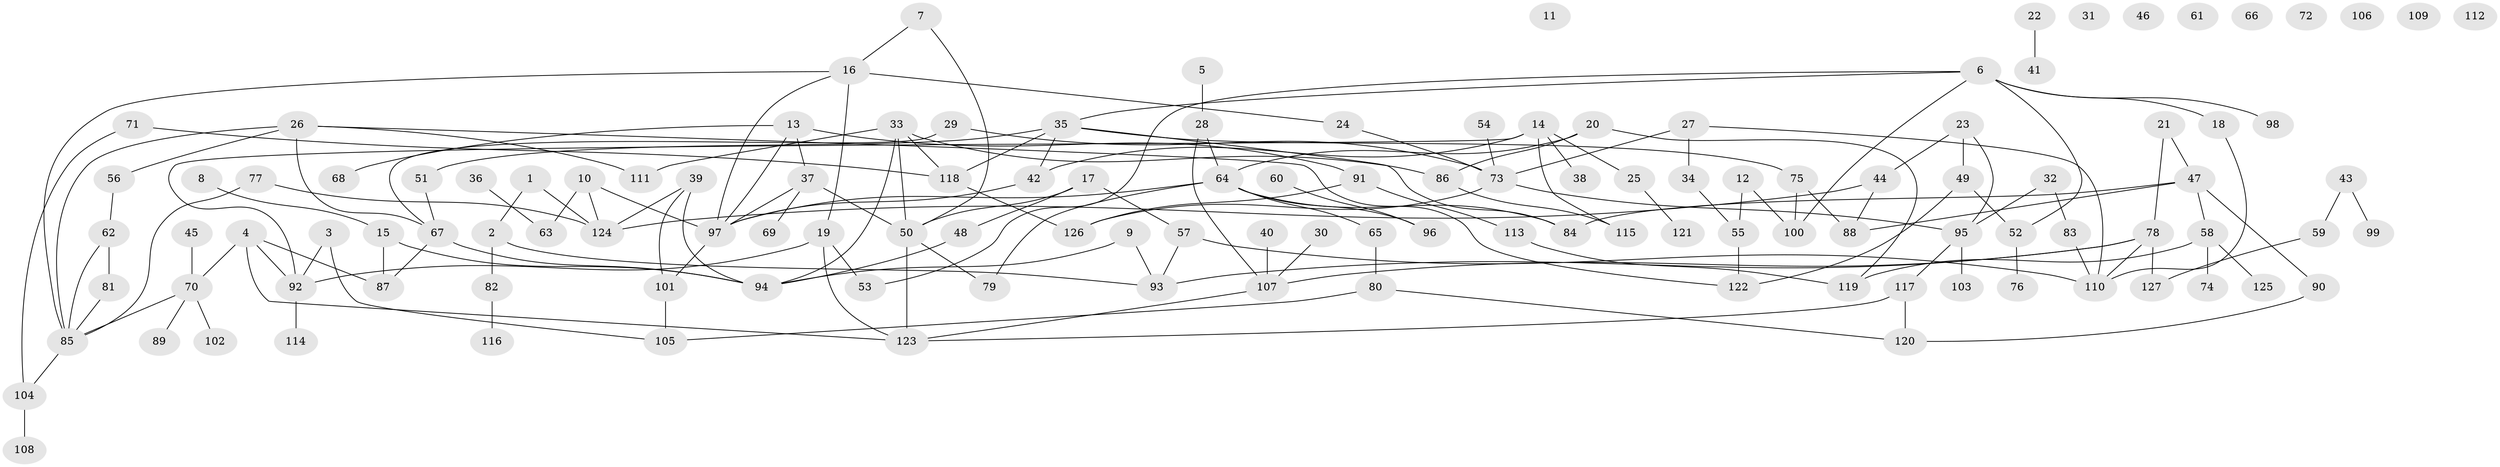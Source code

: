 // Generated by graph-tools (version 1.1) at 2025/49/03/09/25 03:49:09]
// undirected, 127 vertices, 167 edges
graph export_dot {
graph [start="1"]
  node [color=gray90,style=filled];
  1;
  2;
  3;
  4;
  5;
  6;
  7;
  8;
  9;
  10;
  11;
  12;
  13;
  14;
  15;
  16;
  17;
  18;
  19;
  20;
  21;
  22;
  23;
  24;
  25;
  26;
  27;
  28;
  29;
  30;
  31;
  32;
  33;
  34;
  35;
  36;
  37;
  38;
  39;
  40;
  41;
  42;
  43;
  44;
  45;
  46;
  47;
  48;
  49;
  50;
  51;
  52;
  53;
  54;
  55;
  56;
  57;
  58;
  59;
  60;
  61;
  62;
  63;
  64;
  65;
  66;
  67;
  68;
  69;
  70;
  71;
  72;
  73;
  74;
  75;
  76;
  77;
  78;
  79;
  80;
  81;
  82;
  83;
  84;
  85;
  86;
  87;
  88;
  89;
  90;
  91;
  92;
  93;
  94;
  95;
  96;
  97;
  98;
  99;
  100;
  101;
  102;
  103;
  104;
  105;
  106;
  107;
  108;
  109;
  110;
  111;
  112;
  113;
  114;
  115;
  116;
  117;
  118;
  119;
  120;
  121;
  122;
  123;
  124;
  125;
  126;
  127;
  1 -- 2;
  1 -- 124;
  2 -- 82;
  2 -- 93;
  3 -- 92;
  3 -- 105;
  4 -- 70;
  4 -- 87;
  4 -- 92;
  4 -- 123;
  5 -- 28;
  6 -- 18;
  6 -- 35;
  6 -- 52;
  6 -- 53;
  6 -- 98;
  6 -- 100;
  7 -- 16;
  7 -- 50;
  8 -- 15;
  9 -- 93;
  9 -- 94;
  10 -- 63;
  10 -- 97;
  10 -- 124;
  12 -- 55;
  12 -- 100;
  13 -- 37;
  13 -- 68;
  13 -- 91;
  13 -- 97;
  14 -- 25;
  14 -- 38;
  14 -- 42;
  14 -- 92;
  14 -- 115;
  15 -- 87;
  15 -- 94;
  16 -- 19;
  16 -- 24;
  16 -- 85;
  16 -- 97;
  17 -- 48;
  17 -- 50;
  17 -- 57;
  18 -- 110;
  19 -- 53;
  19 -- 92;
  19 -- 123;
  20 -- 64;
  20 -- 86;
  20 -- 119;
  21 -- 47;
  21 -- 78;
  22 -- 41;
  23 -- 44;
  23 -- 49;
  23 -- 95;
  24 -- 73;
  25 -- 121;
  26 -- 56;
  26 -- 67;
  26 -- 85;
  26 -- 111;
  26 -- 122;
  27 -- 34;
  27 -- 73;
  27 -- 110;
  28 -- 64;
  28 -- 107;
  29 -- 67;
  29 -- 73;
  30 -- 107;
  32 -- 83;
  32 -- 95;
  33 -- 50;
  33 -- 86;
  33 -- 94;
  33 -- 111;
  33 -- 118;
  34 -- 55;
  35 -- 42;
  35 -- 51;
  35 -- 75;
  35 -- 84;
  35 -- 118;
  36 -- 63;
  37 -- 50;
  37 -- 69;
  37 -- 97;
  39 -- 94;
  39 -- 101;
  39 -- 124;
  40 -- 107;
  42 -- 97;
  43 -- 59;
  43 -- 99;
  44 -- 88;
  44 -- 124;
  45 -- 70;
  47 -- 58;
  47 -- 84;
  47 -- 88;
  47 -- 90;
  48 -- 94;
  49 -- 52;
  49 -- 122;
  50 -- 79;
  50 -- 123;
  51 -- 67;
  52 -- 76;
  54 -- 73;
  55 -- 122;
  56 -- 62;
  57 -- 93;
  57 -- 110;
  58 -- 74;
  58 -- 119;
  58 -- 125;
  59 -- 127;
  60 -- 96;
  62 -- 81;
  62 -- 85;
  64 -- 65;
  64 -- 79;
  64 -- 84;
  64 -- 96;
  64 -- 97;
  65 -- 80;
  67 -- 87;
  67 -- 94;
  70 -- 85;
  70 -- 89;
  70 -- 102;
  71 -- 104;
  71 -- 118;
  73 -- 95;
  73 -- 126;
  75 -- 88;
  75 -- 100;
  77 -- 85;
  77 -- 124;
  78 -- 93;
  78 -- 107;
  78 -- 110;
  78 -- 127;
  80 -- 105;
  80 -- 120;
  81 -- 85;
  82 -- 116;
  83 -- 110;
  85 -- 104;
  86 -- 115;
  90 -- 120;
  91 -- 113;
  91 -- 126;
  92 -- 114;
  95 -- 103;
  95 -- 117;
  97 -- 101;
  101 -- 105;
  104 -- 108;
  107 -- 123;
  113 -- 119;
  117 -- 120;
  117 -- 123;
  118 -- 126;
}
